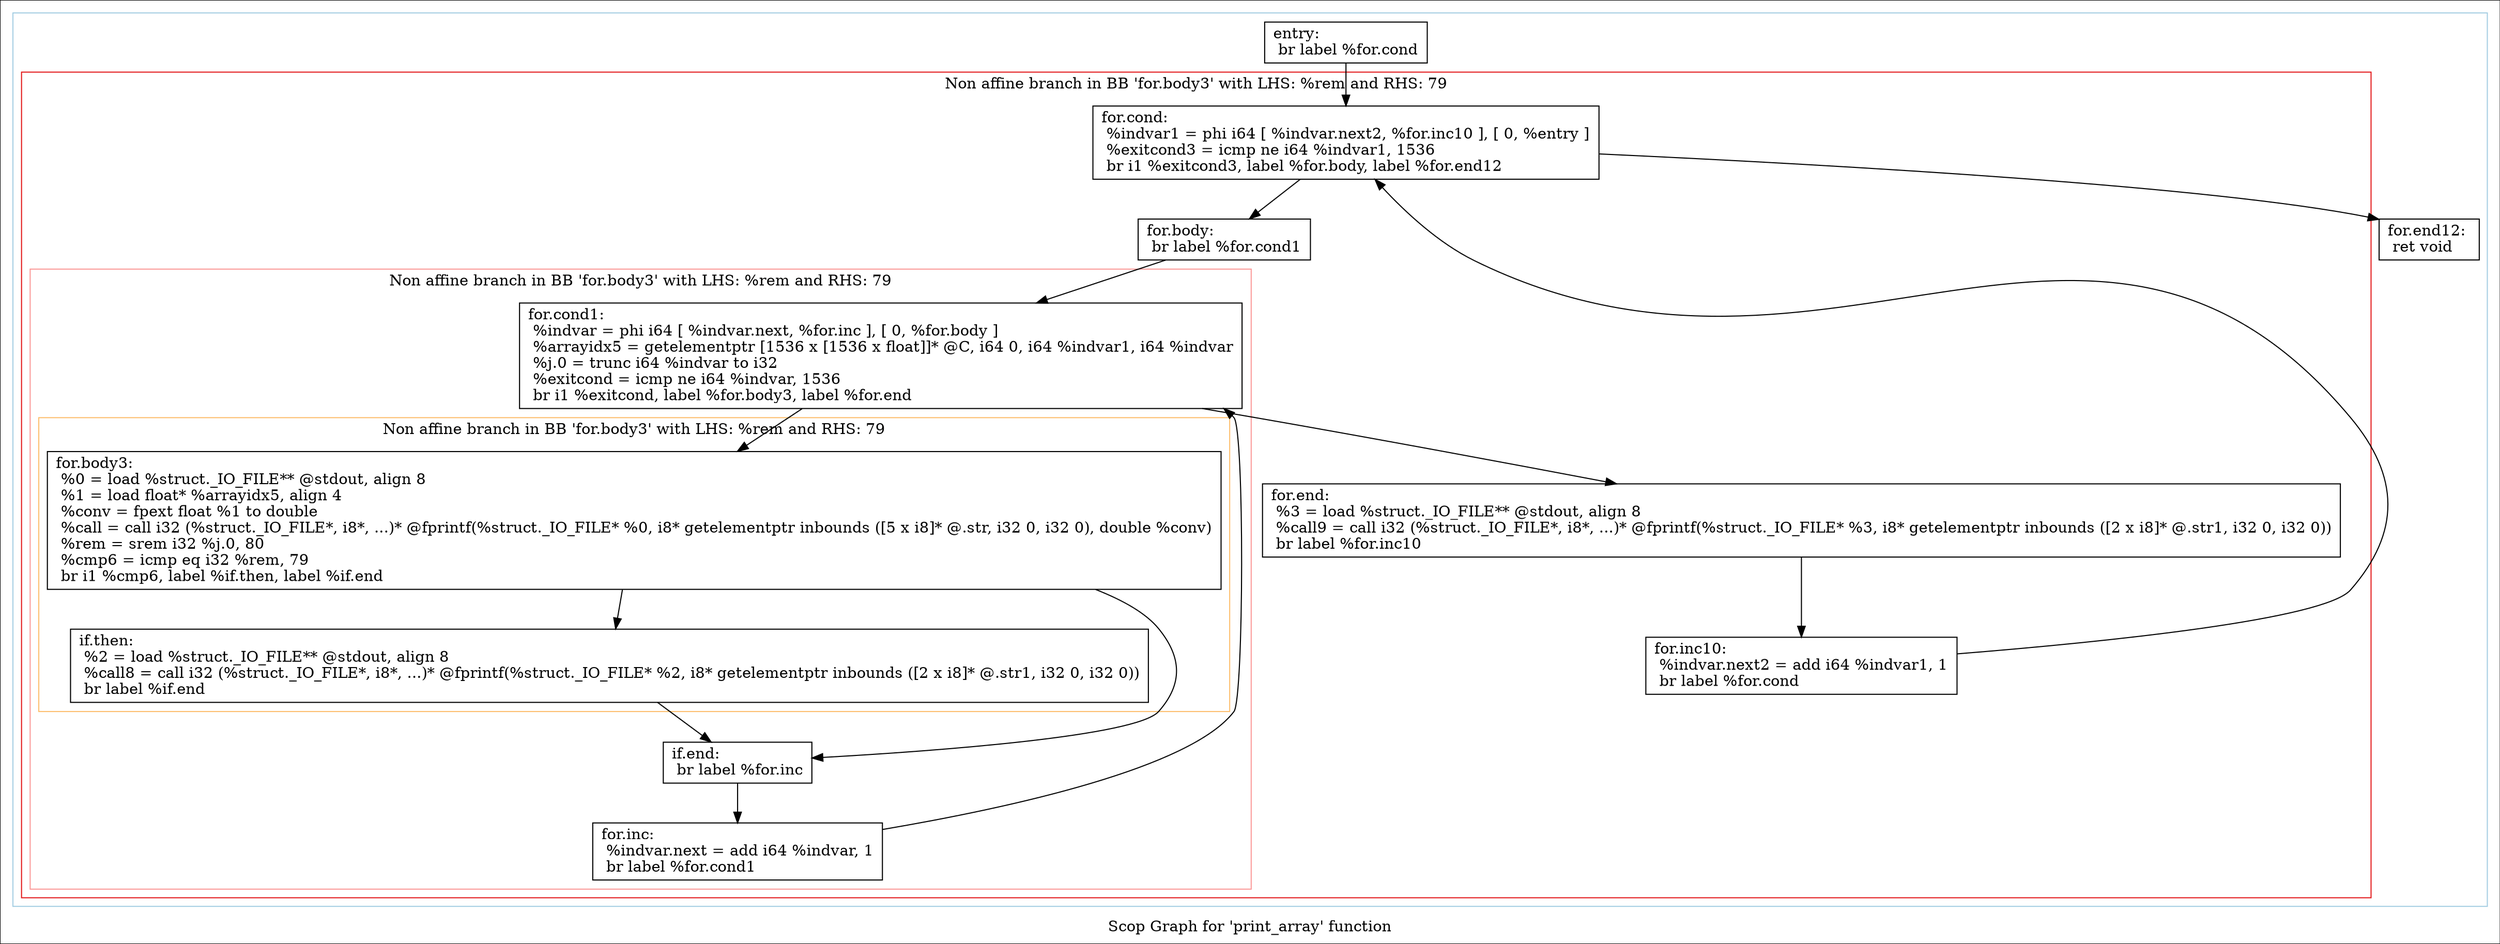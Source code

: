 digraph "Scop Graph for 'print_array' function" {
	label="Scop Graph for 'print_array' function";

	Node0x17d2200 [shape=record,label="{entry:\l  br label %for.cond\l}"];
	Node0x17d2200 -> Node0x17d4f20;
	Node0x17d4f20 [shape=record,label="{for.cond:                                         \l  %indvar1 = phi i64 [ %indvar.next2, %for.inc10 ], [ 0, %entry ]\l  %exitcond3 = icmp ne i64 %indvar1, 1536\l  br i1 %exitcond3, label %for.body, label %for.end12\l}"];
	Node0x17d4f20 -> Node0x17d3680;
	Node0x17d4f20 -> Node0x17d9fc0;
	Node0x17d3680 [shape=record,label="{for.body:                                         \l  br label %for.cond1\l}"];
	Node0x17d3680 -> Node0x17da220;
	Node0x17da220 [shape=record,label="{for.cond1:                                        \l  %indvar = phi i64 [ %indvar.next, %for.inc ], [ 0, %for.body ]\l  %arrayidx5 = getelementptr [1536 x [1536 x float]]* @C, i64 0, i64 %indvar1, i64 %indvar\l  %j.0 = trunc i64 %indvar to i32\l  %exitcond = icmp ne i64 %indvar, 1536\l  br i1 %exitcond, label %for.body3, label %for.end\l}"];
	Node0x17da220 -> Node0x17d9ea0;
	Node0x17da220 -> Node0x17da0f0;
	Node0x17d9ea0 [shape=record,label="{for.body3:                                        \l  %0 = load %struct._IO_FILE** @stdout, align 8\l  %1 = load float* %arrayidx5, align 4\l  %conv = fpext float %1 to double\l  %call = call i32 (%struct._IO_FILE*, i8*, ...)* @fprintf(%struct._IO_FILE* %0, i8* getelementptr inbounds ([5 x i8]* @.str, i32 0, i32 0), double %conv)\l  %rem = srem i32 %j.0, 80\l  %cmp6 = icmp eq i32 %rem, 79\l  br i1 %cmp6, label %if.then, label %if.end\l}"];
	Node0x17d9ea0 -> Node0x17d9ec0;
	Node0x17d9ea0 -> Node0x17da060;
	Node0x17d9ec0 [shape=record,label="{if.then:                                          \l  %2 = load %struct._IO_FILE** @stdout, align 8\l  %call8 = call i32 (%struct._IO_FILE*, i8*, ...)* @fprintf(%struct._IO_FILE* %2, i8* getelementptr inbounds ([2 x i8]* @.str1, i32 0, i32 0))\l  br label %if.end\l}"];
	Node0x17d9ec0 -> Node0x17da060;
	Node0x17da060 [shape=record,label="{if.end:                                           \l  br label %for.inc\l}"];
	Node0x17da060 -> Node0x17da200;
	Node0x17da200 [shape=record,label="{for.inc:                                          \l  %indvar.next = add i64 %indvar, 1\l  br label %for.cond1\l}"];
	Node0x17da200 -> Node0x17da220[constraint=false];
	Node0x17da0f0 [shape=record,label="{for.end:                                          \l  %3 = load %struct._IO_FILE** @stdout, align 8\l  %call9 = call i32 (%struct._IO_FILE*, i8*, ...)* @fprintf(%struct._IO_FILE* %3, i8* getelementptr inbounds ([2 x i8]* @.str1, i32 0, i32 0))\l  br label %for.inc10\l}"];
	Node0x17da0f0 -> Node0x17da080;
	Node0x17da080 [shape=record,label="{for.inc10:                                        \l  %indvar.next2 = add i64 %indvar1, 1\l  br label %for.cond\l}"];
	Node0x17da080 -> Node0x17d4f20[constraint=false];
	Node0x17d9fc0 [shape=record,label="{for.end12:                                        \l  ret void\l}"];
	colorscheme = "paired12"
        subgraph cluster_0x17d38f0 {
          label = "";
          style = solid;
          color = 1
          subgraph cluster_0x17d4030 {
            label = "Non affine branch in BB 'for.body3' with LHS: %rem and RHS: 79";
            style = solid;
            color = 6
            subgraph cluster_0x17d3fb0 {
              label = "Non affine branch in BB 'for.body3' with LHS: %rem and RHS: 79";
              style = solid;
              color = 5
              subgraph cluster_0x17d3f30 {
                label = "Non affine branch in BB 'for.body3' with LHS: %rem and RHS: 79";
                style = solid;
                color = 7
                Node0x17d9ea0;
                Node0x17d9ec0;
              }
              Node0x17da220;
              Node0x17da060;
              Node0x17da200;
            }
            Node0x17d4f20;
            Node0x17d3680;
            Node0x17da0f0;
            Node0x17da080;
          }
          Node0x17d2200;
          Node0x17d9fc0;
        }
}
